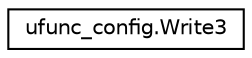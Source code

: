digraph "Graphical Class Hierarchy"
{
 // LATEX_PDF_SIZE
  edge [fontname="Helvetica",fontsize="10",labelfontname="Helvetica",labelfontsize="10"];
  node [fontname="Helvetica",fontsize="10",shape=record];
  rankdir="LR";
  Node0 [label="ufunc_config.Write3",height=0.2,width=0.4,color="black", fillcolor="white", style="filled",URL="$classufunc__config_1_1Write3.html",tooltip=" "];
}
